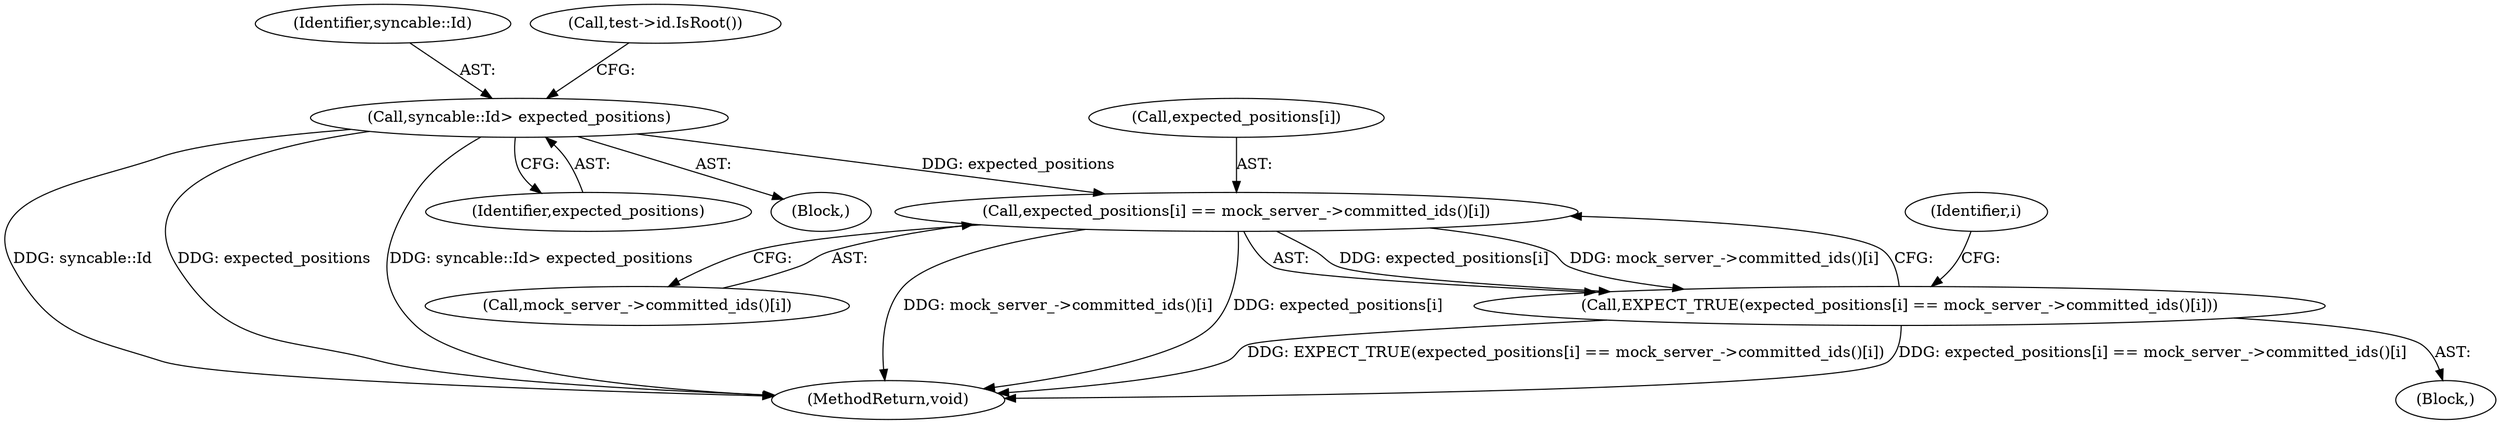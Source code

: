 digraph "0_Chrome_19190765882e272a6a2162c89acdb29110f7e3cf_4@array" {
"1000262" [label="(Call,expected_positions[i] == mock_server_->committed_ids()[i])"];
"1000111" [label="(Call,syncable::Id> expected_positions)"];
"1000261" [label="(Call,EXPECT_TRUE(expected_positions[i] == mock_server_->committed_ids()[i]))"];
"1000255" [label="(Block,)"];
"1000112" [label="(Identifier,syncable::Id)"];
"1000262" [label="(Call,expected_positions[i] == mock_server_->committed_ids()[i])"];
"1000266" [label="(Call,mock_server_->committed_ids()[i])"];
"1000263" [label="(Call,expected_positions[i])"];
"1000269" [label="(MethodReturn,void)"];
"1000254" [label="(Identifier,i)"];
"1000111" [label="(Call,syncable::Id> expected_positions)"];
"1000118" [label="(Call,test->id.IsRoot())"];
"1000113" [label="(Identifier,expected_positions)"];
"1000261" [label="(Call,EXPECT_TRUE(expected_positions[i] == mock_server_->committed_ids()[i]))"];
"1000107" [label="(Block,)"];
"1000262" -> "1000261"  [label="AST: "];
"1000262" -> "1000266"  [label="CFG: "];
"1000263" -> "1000262"  [label="AST: "];
"1000266" -> "1000262"  [label="AST: "];
"1000261" -> "1000262"  [label="CFG: "];
"1000262" -> "1000269"  [label="DDG: mock_server_->committed_ids()[i]"];
"1000262" -> "1000269"  [label="DDG: expected_positions[i]"];
"1000262" -> "1000261"  [label="DDG: expected_positions[i]"];
"1000262" -> "1000261"  [label="DDG: mock_server_->committed_ids()[i]"];
"1000111" -> "1000262"  [label="DDG: expected_positions"];
"1000111" -> "1000107"  [label="AST: "];
"1000111" -> "1000113"  [label="CFG: "];
"1000112" -> "1000111"  [label="AST: "];
"1000113" -> "1000111"  [label="AST: "];
"1000118" -> "1000111"  [label="CFG: "];
"1000111" -> "1000269"  [label="DDG: syncable::Id"];
"1000111" -> "1000269"  [label="DDG: expected_positions"];
"1000111" -> "1000269"  [label="DDG: syncable::Id> expected_positions"];
"1000261" -> "1000255"  [label="AST: "];
"1000254" -> "1000261"  [label="CFG: "];
"1000261" -> "1000269"  [label="DDG: expected_positions[i] == mock_server_->committed_ids()[i]"];
"1000261" -> "1000269"  [label="DDG: EXPECT_TRUE(expected_positions[i] == mock_server_->committed_ids()[i])"];
}
